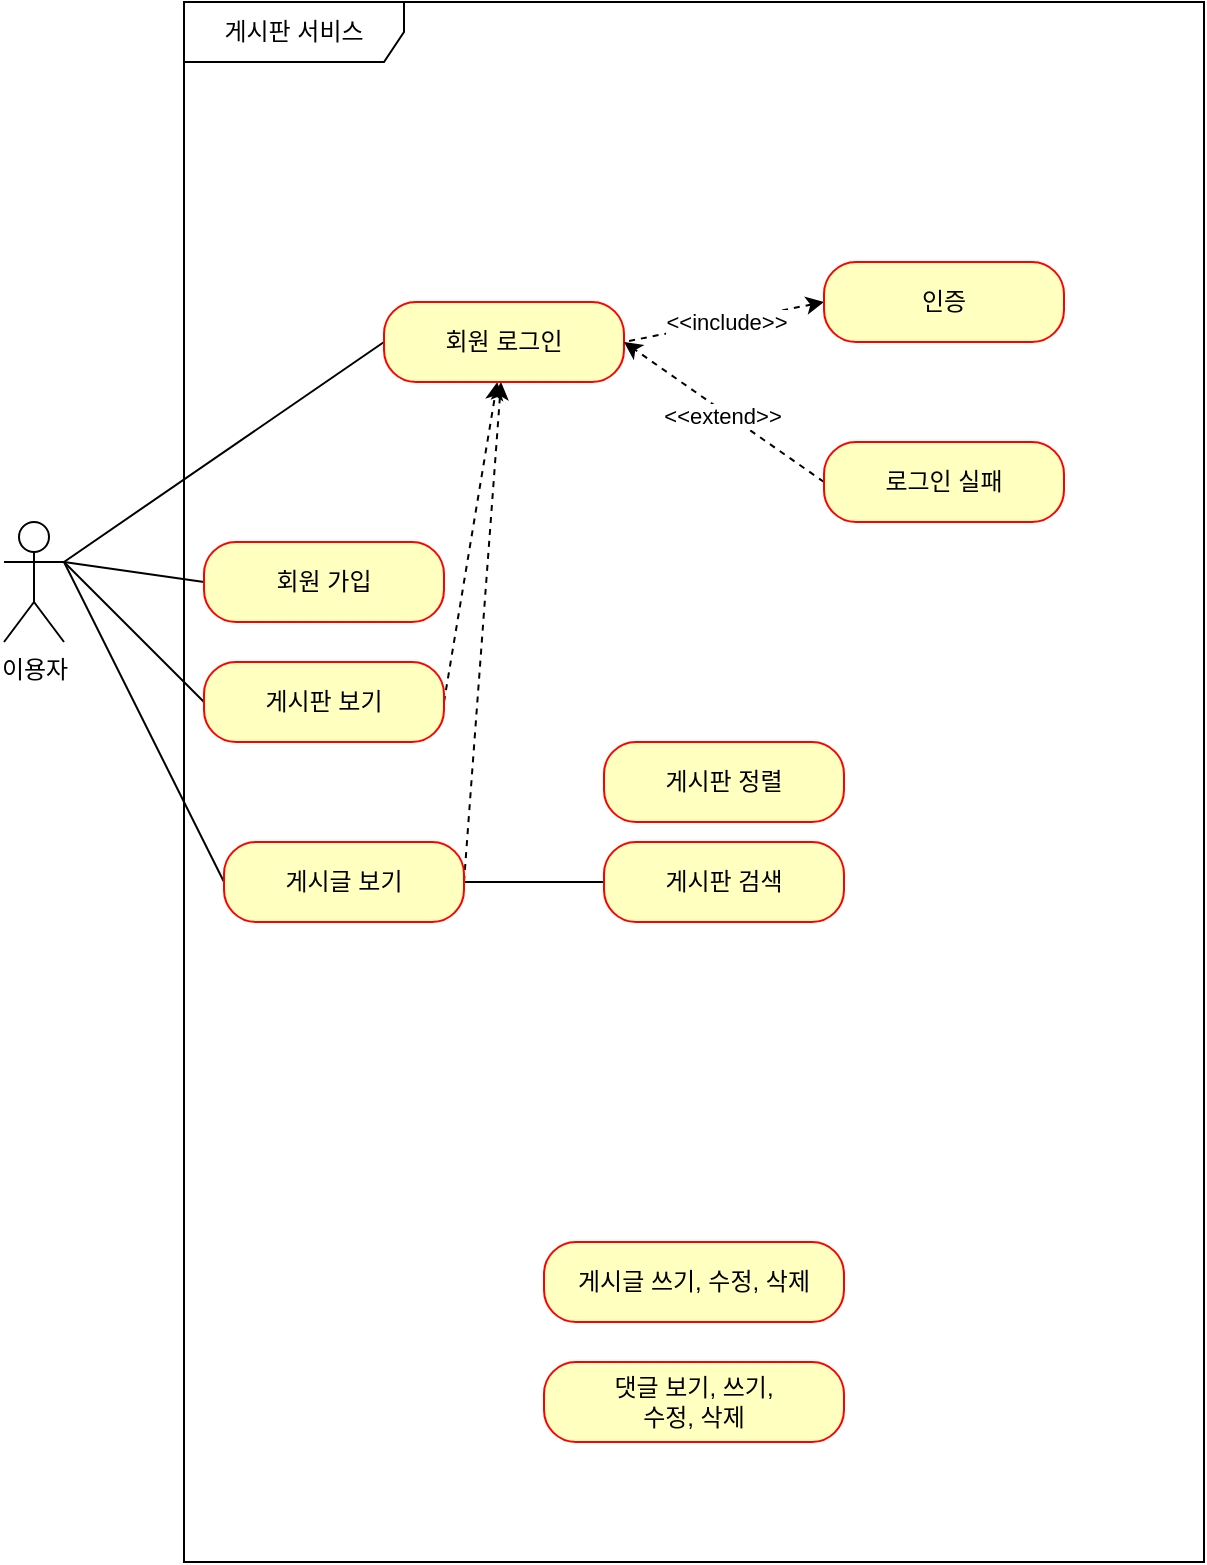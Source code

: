 <mxfile version="21.6.8" type="github">
  <diagram name="페이지-1" id="oku6pLihOwgq4Tl3Q31-">
    <mxGraphModel dx="993" dy="560" grid="1" gridSize="10" guides="1" tooltips="1" connect="1" arrows="1" fold="1" page="1" pageScale="1" pageWidth="827" pageHeight="1169" math="0" shadow="0">
      <root>
        <mxCell id="0" />
        <mxCell id="1" parent="0" />
        <mxCell id="4ua-57t7Y1xqs6FZSZTP-1" value="이용자" style="shape=umlActor;verticalLabelPosition=bottom;verticalAlign=top;html=1;outlineConnect=0;" vertex="1" parent="1">
          <mxGeometry x="40" y="280" width="30" height="60" as="geometry" />
        </mxCell>
        <mxCell id="4ua-57t7Y1xqs6FZSZTP-3" value="게시판 서비스" style="shape=umlFrame;whiteSpace=wrap;html=1;pointerEvents=0;width=110;height=30;" vertex="1" parent="1">
          <mxGeometry x="130" y="20" width="510" height="780" as="geometry" />
        </mxCell>
        <mxCell id="4ua-57t7Y1xqs6FZSZTP-18" style="rounded=0;orthogonalLoop=1;jettySize=auto;html=1;exitX=0;exitY=0.5;exitDx=0;exitDy=0;entryX=1;entryY=0.333;entryDx=0;entryDy=0;entryPerimeter=0;endArrow=none;endFill=0;" edge="1" parent="1" source="4ua-57t7Y1xqs6FZSZTP-4" target="4ua-57t7Y1xqs6FZSZTP-1">
          <mxGeometry relative="1" as="geometry" />
        </mxCell>
        <mxCell id="4ua-57t7Y1xqs6FZSZTP-4" value="회원 가입" style="rounded=1;whiteSpace=wrap;html=1;arcSize=40;fontColor=#000000;fillColor=#ffffc0;strokeColor=#ff0000;" vertex="1" parent="1">
          <mxGeometry x="140" y="290" width="120" height="40" as="geometry" />
        </mxCell>
        <mxCell id="4ua-57t7Y1xqs6FZSZTP-20" style="rounded=0;orthogonalLoop=1;jettySize=auto;html=1;exitX=0;exitY=0.5;exitDx=0;exitDy=0;entryX=1;entryY=0.333;entryDx=0;entryDy=0;entryPerimeter=0;endArrow=none;endFill=0;" edge="1" parent="1" source="4ua-57t7Y1xqs6FZSZTP-6" target="4ua-57t7Y1xqs6FZSZTP-1">
          <mxGeometry relative="1" as="geometry" />
        </mxCell>
        <mxCell id="4ua-57t7Y1xqs6FZSZTP-28" style="edgeStyle=none;shape=connector;rounded=0;orthogonalLoop=1;jettySize=auto;html=1;exitX=1;exitY=0.5;exitDx=0;exitDy=0;labelBackgroundColor=default;strokeColor=default;fontFamily=Helvetica;fontSize=11;fontColor=default;endArrow=classic;endFill=1;dashed=1;startArrow=none;startFill=0;" edge="1" parent="1" source="4ua-57t7Y1xqs6FZSZTP-6" target="4ua-57t7Y1xqs6FZSZTP-8">
          <mxGeometry relative="1" as="geometry" />
        </mxCell>
        <mxCell id="4ua-57t7Y1xqs6FZSZTP-6" value="게시판 보기" style="rounded=1;whiteSpace=wrap;html=1;arcSize=40;fontColor=#000000;fillColor=#ffffc0;strokeColor=#ff0000;" vertex="1" parent="1">
          <mxGeometry x="140" y="350" width="120" height="40" as="geometry" />
        </mxCell>
        <mxCell id="4ua-57t7Y1xqs6FZSZTP-21" style="edgeStyle=none;shape=connector;rounded=0;orthogonalLoop=1;jettySize=auto;html=1;exitX=0;exitY=0.5;exitDx=0;exitDy=0;entryX=1;entryY=0.333;entryDx=0;entryDy=0;entryPerimeter=0;labelBackgroundColor=default;strokeColor=default;fontFamily=Helvetica;fontSize=11;fontColor=default;endArrow=none;endFill=0;" edge="1" parent="1" source="4ua-57t7Y1xqs6FZSZTP-7" target="4ua-57t7Y1xqs6FZSZTP-1">
          <mxGeometry relative="1" as="geometry" />
        </mxCell>
        <mxCell id="4ua-57t7Y1xqs6FZSZTP-29" style="edgeStyle=none;shape=connector;rounded=0;orthogonalLoop=1;jettySize=auto;html=1;exitX=1;exitY=0.5;exitDx=0;exitDy=0;labelBackgroundColor=default;strokeColor=default;fontFamily=Helvetica;fontSize=11;fontColor=default;endArrow=classic;endFill=1;dashed=1;" edge="1" parent="1" source="4ua-57t7Y1xqs6FZSZTP-7" target="4ua-57t7Y1xqs6FZSZTP-8">
          <mxGeometry relative="1" as="geometry" />
        </mxCell>
        <mxCell id="4ua-57t7Y1xqs6FZSZTP-30" value="" style="edgeStyle=none;shape=connector;rounded=0;orthogonalLoop=1;jettySize=auto;html=1;labelBackgroundColor=default;strokeColor=default;fontFamily=Helvetica;fontSize=11;fontColor=default;endArrow=none;endFill=0;" edge="1" parent="1" source="4ua-57t7Y1xqs6FZSZTP-7" target="4ua-57t7Y1xqs6FZSZTP-13">
          <mxGeometry relative="1" as="geometry" />
        </mxCell>
        <mxCell id="4ua-57t7Y1xqs6FZSZTP-7" value="게시글 보기" style="rounded=1;whiteSpace=wrap;html=1;arcSize=40;fontColor=#000000;fillColor=#ffffc0;strokeColor=#ff0000;" vertex="1" parent="1">
          <mxGeometry x="150" y="440" width="120" height="40" as="geometry" />
        </mxCell>
        <mxCell id="4ua-57t7Y1xqs6FZSZTP-19" style="rounded=0;orthogonalLoop=1;jettySize=auto;html=1;exitX=0;exitY=0.5;exitDx=0;exitDy=0;entryX=1;entryY=0.333;entryDx=0;entryDy=0;entryPerimeter=0;endArrow=none;endFill=0;" edge="1" parent="1" source="4ua-57t7Y1xqs6FZSZTP-8" target="4ua-57t7Y1xqs6FZSZTP-1">
          <mxGeometry relative="1" as="geometry" />
        </mxCell>
        <mxCell id="4ua-57t7Y1xqs6FZSZTP-8" value="회원 로그인" style="rounded=1;whiteSpace=wrap;html=1;arcSize=40;fontColor=#000000;fillColor=#ffffc0;strokeColor=#ff0000;" vertex="1" parent="1">
          <mxGeometry x="230" y="170" width="120" height="40" as="geometry" />
        </mxCell>
        <mxCell id="4ua-57t7Y1xqs6FZSZTP-22" style="edgeStyle=none;shape=connector;rounded=0;orthogonalLoop=1;jettySize=auto;html=1;exitX=0;exitY=0.5;exitDx=0;exitDy=0;entryX=1;entryY=0.5;entryDx=0;entryDy=0;labelBackgroundColor=default;strokeColor=default;fontFamily=Helvetica;fontSize=11;fontColor=default;endArrow=none;endFill=0;dashed=1;startArrow=classic;startFill=1;" edge="1" parent="1" source="4ua-57t7Y1xqs6FZSZTP-9" target="4ua-57t7Y1xqs6FZSZTP-8">
          <mxGeometry relative="1" as="geometry" />
        </mxCell>
        <mxCell id="4ua-57t7Y1xqs6FZSZTP-26" value="&amp;lt;&amp;lt;include&amp;gt;&amp;gt;" style="edgeLabel;html=1;align=center;verticalAlign=middle;resizable=0;points=[];fontSize=11;fontFamily=Helvetica;fontColor=default;" vertex="1" connectable="0" parent="4ua-57t7Y1xqs6FZSZTP-22">
          <mxGeometry x="0.015" y="5" relative="1" as="geometry">
            <mxPoint x="1" y="-5" as="offset" />
          </mxGeometry>
        </mxCell>
        <mxCell id="4ua-57t7Y1xqs6FZSZTP-9" value="인증" style="rounded=1;whiteSpace=wrap;html=1;arcSize=40;fontColor=#000000;fillColor=#ffffc0;strokeColor=#ff0000;" vertex="1" parent="1">
          <mxGeometry x="450" y="150" width="120" height="40" as="geometry" />
        </mxCell>
        <mxCell id="4ua-57t7Y1xqs6FZSZTP-23" style="edgeStyle=none;shape=connector;rounded=0;orthogonalLoop=1;jettySize=auto;html=1;exitX=0;exitY=0.5;exitDx=0;exitDy=0;entryX=1;entryY=0.5;entryDx=0;entryDy=0;labelBackgroundColor=default;strokeColor=default;fontFamily=Helvetica;fontSize=11;fontColor=default;endArrow=classic;endFill=1;dashed=1;startArrow=none;startFill=0;" edge="1" parent="1" source="4ua-57t7Y1xqs6FZSZTP-10" target="4ua-57t7Y1xqs6FZSZTP-8">
          <mxGeometry relative="1" as="geometry" />
        </mxCell>
        <mxCell id="4ua-57t7Y1xqs6FZSZTP-27" value="&amp;lt;&amp;lt;extend&amp;gt;&amp;gt;" style="edgeLabel;html=1;align=center;verticalAlign=middle;resizable=0;points=[];fontSize=11;fontFamily=Helvetica;fontColor=default;" vertex="1" connectable="0" parent="4ua-57t7Y1xqs6FZSZTP-23">
          <mxGeometry x="-0.016" y="3" relative="1" as="geometry">
            <mxPoint y="-1" as="offset" />
          </mxGeometry>
        </mxCell>
        <mxCell id="4ua-57t7Y1xqs6FZSZTP-10" value="로그인 실패" style="rounded=1;whiteSpace=wrap;html=1;arcSize=40;fontColor=#000000;fillColor=#ffffc0;strokeColor=#ff0000;" vertex="1" parent="1">
          <mxGeometry x="450" y="240" width="120" height="40" as="geometry" />
        </mxCell>
        <mxCell id="4ua-57t7Y1xqs6FZSZTP-12" value="게시판 정렬" style="rounded=1;whiteSpace=wrap;html=1;arcSize=40;fontColor=#000000;fillColor=#ffffc0;strokeColor=#ff0000;" vertex="1" parent="1">
          <mxGeometry x="340" y="390" width="120" height="40" as="geometry" />
        </mxCell>
        <mxCell id="4ua-57t7Y1xqs6FZSZTP-13" value="게시판 검색" style="rounded=1;whiteSpace=wrap;html=1;arcSize=40;fontColor=#000000;fillColor=#ffffc0;strokeColor=#ff0000;" vertex="1" parent="1">
          <mxGeometry x="340" y="440" width="120" height="40" as="geometry" />
        </mxCell>
        <mxCell id="4ua-57t7Y1xqs6FZSZTP-15" value="게시글 쓰기, 수정, 삭제" style="rounded=1;whiteSpace=wrap;html=1;arcSize=40;fontColor=#000000;fillColor=#ffffc0;strokeColor=#ff0000;" vertex="1" parent="1">
          <mxGeometry x="310" y="640" width="150" height="40" as="geometry" />
        </mxCell>
        <mxCell id="4ua-57t7Y1xqs6FZSZTP-16" value="댓글 보기, 쓰기, &lt;br&gt;수정, 삭제" style="rounded=1;whiteSpace=wrap;html=1;arcSize=40;fontColor=#000000;fillColor=#ffffc0;strokeColor=#ff0000;" vertex="1" parent="1">
          <mxGeometry x="310" y="700" width="150" height="40" as="geometry" />
        </mxCell>
      </root>
    </mxGraphModel>
  </diagram>
</mxfile>
